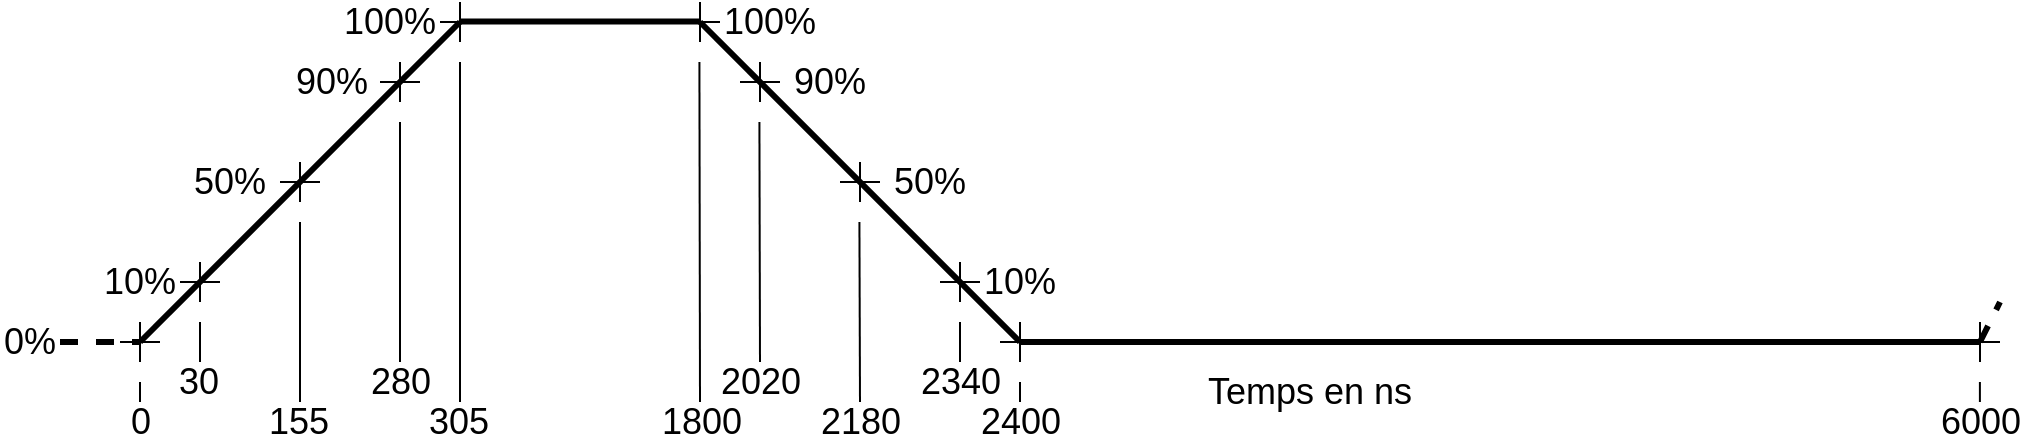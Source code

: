 <mxfile version="28.2.5">
  <diagram name="Page-1" id="7e0a89b8-554c-2b80-1dc8-d5c74ca68de4">
    <mxGraphModel dx="672" dy="817" grid="1" gridSize="10" guides="1" tooltips="1" connect="1" arrows="1" fold="1" page="1" pageScale="1" pageWidth="1100" pageHeight="850" background="none" math="0" shadow="0">
      <root>
        <mxCell id="0" />
        <mxCell id="1" parent="0" />
        <mxCell id="m-6yGSShtTE2XHsjWKcb-70" value="" style="endArrow=none;html=1;rounded=0;exitX=1;exitY=0.5;exitDx=0;exitDy=0;dashed=1;strokeWidth=3;convertToSvg=1;fontSize=18;" parent="1" source="m-6yGSShtTE2XHsjWKcb-61" edge="1">
          <mxGeometry width="50" height="50" relative="1" as="geometry">
            <mxPoint x="340" y="180" as="sourcePoint" />
            <mxPoint x="120" y="200" as="targetPoint" />
          </mxGeometry>
        </mxCell>
        <mxCell id="m-6yGSShtTE2XHsjWKcb-78" value="" style="endArrow=none;html=1;rounded=0;dashed=1;strokeWidth=3;convertToSvg=1;fontSize=18;" parent="1" edge="1">
          <mxGeometry width="50" height="50" relative="1" as="geometry">
            <mxPoint x="1040" y="200" as="sourcePoint" />
            <mxPoint x="1050" y="180" as="targetPoint" />
          </mxGeometry>
        </mxCell>
        <mxCell id="m-6yGSShtTE2XHsjWKcb-74" value="" style="endArrow=none;html=1;rounded=0;strokeWidth=3;convertToSvg=1;fontSize=18;" parent="1" edge="1">
          <mxGeometry width="50" height="50" relative="1" as="geometry">
            <mxPoint x="560" y="200" as="sourcePoint" />
            <mxPoint x="1040" y="200" as="targetPoint" />
          </mxGeometry>
        </mxCell>
        <mxCell id="m-6yGSShtTE2XHsjWKcb-73" value="" style="endArrow=none;html=1;rounded=0;strokeWidth=3;convertToSvg=1;fontSize=18;" parent="1" edge="1">
          <mxGeometry width="50" height="50" relative="1" as="geometry">
            <mxPoint x="560" y="200" as="sourcePoint" />
            <mxPoint x="400" y="40" as="targetPoint" />
          </mxGeometry>
        </mxCell>
        <mxCell id="m-6yGSShtTE2XHsjWKcb-18" value="" style="group;convertToSvg=1;fontSize=18;" parent="1" vertex="1" connectable="0">
          <mxGeometry x="270" y="30" width="20" height="20" as="geometry" />
        </mxCell>
        <mxCell id="m-6yGSShtTE2XHsjWKcb-19" value="" style="endArrow=none;html=1;rounded=0;strokeColor=light-dark(#000000,#0000FF);convertToSvg=1;fontSize=18;" parent="m-6yGSShtTE2XHsjWKcb-18" edge="1">
          <mxGeometry width="50" height="50" relative="1" as="geometry">
            <mxPoint y="10" as="sourcePoint" />
            <mxPoint x="20" y="10" as="targetPoint" />
          </mxGeometry>
        </mxCell>
        <mxCell id="m-6yGSShtTE2XHsjWKcb-20" value="" style="endArrow=none;html=1;rounded=0;strokeColor=light-dark(#000000,#0000FF);convertToSvg=1;fontSize=18;" parent="m-6yGSShtTE2XHsjWKcb-18" edge="1">
          <mxGeometry width="50" height="50" relative="1" as="geometry">
            <mxPoint x="10" y="20" as="sourcePoint" />
            <mxPoint x="10" as="targetPoint" />
          </mxGeometry>
        </mxCell>
        <mxCell id="m-6yGSShtTE2XHsjWKcb-76" value="" style="endArrow=none;html=1;rounded=0;strokeWidth=3;convertToSvg=1;fontSize=18;" parent="m-6yGSShtTE2XHsjWKcb-18" edge="1">
          <mxGeometry width="50" height="50" relative="1" as="geometry">
            <mxPoint x="10" y="9.77" as="sourcePoint" />
            <mxPoint x="130" y="9.77" as="targetPoint" />
          </mxGeometry>
        </mxCell>
        <mxCell id="m-6yGSShtTE2XHsjWKcb-71" value="" style="endArrow=none;html=1;rounded=0;strokeWidth=3;convertToSvg=1;fontSize=18;" parent="1" edge="1">
          <mxGeometry width="50" height="50" relative="1" as="geometry">
            <mxPoint x="120" y="200" as="sourcePoint" />
            <mxPoint x="280" y="40" as="targetPoint" />
          </mxGeometry>
        </mxCell>
        <mxCell id="m-6yGSShtTE2XHsjWKcb-17" value="" style="group;convertToSvg=1;fontSize=18;" parent="1" vertex="1" connectable="0">
          <mxGeometry x="110" y="190" width="20" height="20" as="geometry" />
        </mxCell>
        <mxCell id="m-6yGSShtTE2XHsjWKcb-11" value="" style="endArrow=none;html=1;rounded=0;strokeColor=light-dark(#000000,#0000FF);convertToSvg=1;fontSize=18;" parent="m-6yGSShtTE2XHsjWKcb-17" edge="1">
          <mxGeometry width="50" height="50" relative="1" as="geometry">
            <mxPoint y="10" as="sourcePoint" />
            <mxPoint x="20" y="10" as="targetPoint" />
          </mxGeometry>
        </mxCell>
        <mxCell id="m-6yGSShtTE2XHsjWKcb-12" value="" style="endArrow=none;html=1;rounded=0;strokeColor=light-dark(#000000,#0000FF);convertToSvg=1;fontSize=18;" parent="m-6yGSShtTE2XHsjWKcb-17" edge="1">
          <mxGeometry width="50" height="50" relative="1" as="geometry">
            <mxPoint x="10" y="20" as="sourcePoint" />
            <mxPoint x="10" as="targetPoint" />
          </mxGeometry>
        </mxCell>
        <mxCell id="m-6yGSShtTE2XHsjWKcb-21" value="" style="group;convertToSvg=1;fontSize=18;" parent="1" vertex="1" connectable="0">
          <mxGeometry x="190" y="110" width="20" height="20" as="geometry" />
        </mxCell>
        <mxCell id="m-6yGSShtTE2XHsjWKcb-22" value="" style="endArrow=none;html=1;rounded=0;strokeColor=light-dark(#000000,#0000FF);convertToSvg=1;fontSize=18;" parent="m-6yGSShtTE2XHsjWKcb-21" edge="1">
          <mxGeometry width="50" height="50" relative="1" as="geometry">
            <mxPoint y="10" as="sourcePoint" />
            <mxPoint x="20" y="10" as="targetPoint" />
          </mxGeometry>
        </mxCell>
        <mxCell id="m-6yGSShtTE2XHsjWKcb-23" value="" style="endArrow=none;html=1;rounded=0;strokeColor=light-dark(#000000,#0000FF);convertToSvg=1;fontSize=18;" parent="m-6yGSShtTE2XHsjWKcb-21" edge="1">
          <mxGeometry width="50" height="50" relative="1" as="geometry">
            <mxPoint x="10" y="20" as="sourcePoint" />
            <mxPoint x="10" as="targetPoint" />
          </mxGeometry>
        </mxCell>
        <mxCell id="m-6yGSShtTE2XHsjWKcb-27" value="" style="group;convertToSvg=1;fontSize=18;" parent="1" vertex="1" connectable="0">
          <mxGeometry x="240" y="60" width="20" height="20" as="geometry" />
        </mxCell>
        <mxCell id="m-6yGSShtTE2XHsjWKcb-28" value="" style="endArrow=none;html=1;rounded=0;strokeColor=light-dark(#000000,#0000FF);convertToSvg=1;fontSize=18;" parent="m-6yGSShtTE2XHsjWKcb-27" edge="1">
          <mxGeometry width="50" height="50" relative="1" as="geometry">
            <mxPoint y="10" as="sourcePoint" />
            <mxPoint x="20" y="10" as="targetPoint" />
          </mxGeometry>
        </mxCell>
        <mxCell id="m-6yGSShtTE2XHsjWKcb-29" value="" style="endArrow=none;html=1;rounded=0;strokeColor=light-dark(#000000,#0000FF);convertToSvg=1;fontSize=18;" parent="m-6yGSShtTE2XHsjWKcb-27" edge="1">
          <mxGeometry width="50" height="50" relative="1" as="geometry">
            <mxPoint x="10" y="20" as="sourcePoint" />
            <mxPoint x="10" as="targetPoint" />
          </mxGeometry>
        </mxCell>
        <mxCell id="m-6yGSShtTE2XHsjWKcb-30" value="" style="group;convertToSvg=1;fontSize=18;" parent="1" vertex="1" connectable="0">
          <mxGeometry x="140" y="160" width="20" height="20" as="geometry" />
        </mxCell>
        <mxCell id="m-6yGSShtTE2XHsjWKcb-31" value="" style="endArrow=none;html=1;rounded=0;strokeColor=light-dark(#000000,#0000FF);convertToSvg=1;fontSize=18;" parent="m-6yGSShtTE2XHsjWKcb-30" edge="1">
          <mxGeometry width="50" height="50" relative="1" as="geometry">
            <mxPoint y="10" as="sourcePoint" />
            <mxPoint x="20" y="10" as="targetPoint" />
          </mxGeometry>
        </mxCell>
        <mxCell id="m-6yGSShtTE2XHsjWKcb-32" value="" style="endArrow=none;html=1;rounded=0;strokeColor=light-dark(#000000,#0000FF);convertToSvg=1;fontSize=18;" parent="m-6yGSShtTE2XHsjWKcb-30" edge="1">
          <mxGeometry width="50" height="50" relative="1" as="geometry">
            <mxPoint x="10" y="20" as="sourcePoint" />
            <mxPoint x="10" as="targetPoint" />
          </mxGeometry>
        </mxCell>
        <mxCell id="m-6yGSShtTE2XHsjWKcb-33" value="" style="group;convertToSvg=1;fontSize=18;" parent="1" vertex="1" connectable="0">
          <mxGeometry x="390" y="30" width="20" height="20" as="geometry" />
        </mxCell>
        <mxCell id="m-6yGSShtTE2XHsjWKcb-34" value="" style="endArrow=none;html=1;rounded=0;strokeColor=light-dark(#000000,#0000FF);convertToSvg=1;fontSize=18;" parent="m-6yGSShtTE2XHsjWKcb-33" edge="1">
          <mxGeometry width="50" height="50" relative="1" as="geometry">
            <mxPoint y="10" as="sourcePoint" />
            <mxPoint x="20" y="10" as="targetPoint" />
          </mxGeometry>
        </mxCell>
        <mxCell id="m-6yGSShtTE2XHsjWKcb-35" value="" style="endArrow=none;html=1;rounded=0;strokeColor=light-dark(#000000,#0000FF);convertToSvg=1;fontSize=18;" parent="m-6yGSShtTE2XHsjWKcb-33" edge="1">
          <mxGeometry width="50" height="50" relative="1" as="geometry">
            <mxPoint x="10" y="20" as="sourcePoint" />
            <mxPoint x="10" as="targetPoint" />
          </mxGeometry>
        </mxCell>
        <mxCell id="m-6yGSShtTE2XHsjWKcb-36" value="" style="group;convertToSvg=1;fontSize=18;" parent="1" vertex="1" connectable="0">
          <mxGeometry x="550" y="190" width="20" height="20" as="geometry" />
        </mxCell>
        <mxCell id="m-6yGSShtTE2XHsjWKcb-37" value="" style="endArrow=none;html=1;rounded=0;strokeColor=light-dark(#000000,#0000FF);convertToSvg=1;fontSize=18;" parent="m-6yGSShtTE2XHsjWKcb-36" edge="1">
          <mxGeometry width="50" height="50" relative="1" as="geometry">
            <mxPoint y="10" as="sourcePoint" />
            <mxPoint x="20" y="10" as="targetPoint" />
          </mxGeometry>
        </mxCell>
        <mxCell id="m-6yGSShtTE2XHsjWKcb-38" value="" style="endArrow=none;html=1;rounded=0;strokeColor=light-dark(#000000,#0000FF);convertToSvg=1;fontSize=18;" parent="m-6yGSShtTE2XHsjWKcb-36" edge="1">
          <mxGeometry width="50" height="50" relative="1" as="geometry">
            <mxPoint x="10" y="20" as="sourcePoint" />
            <mxPoint x="10" as="targetPoint" />
          </mxGeometry>
        </mxCell>
        <mxCell id="m-6yGSShtTE2XHsjWKcb-39" value="" style="group;convertToSvg=1;fontSize=18;" parent="1" vertex="1" connectable="0">
          <mxGeometry x="470" y="110" width="20" height="20" as="geometry" />
        </mxCell>
        <mxCell id="m-6yGSShtTE2XHsjWKcb-40" value="" style="endArrow=none;html=1;rounded=0;strokeColor=light-dark(#000000,#0000FF);convertToSvg=1;fontSize=18;" parent="m-6yGSShtTE2XHsjWKcb-39" edge="1">
          <mxGeometry width="50" height="50" relative="1" as="geometry">
            <mxPoint y="10" as="sourcePoint" />
            <mxPoint x="20" y="10" as="targetPoint" />
          </mxGeometry>
        </mxCell>
        <mxCell id="m-6yGSShtTE2XHsjWKcb-41" value="" style="endArrow=none;html=1;rounded=0;strokeColor=light-dark(#000000,#0000FF);convertToSvg=1;fontSize=18;" parent="m-6yGSShtTE2XHsjWKcb-39" edge="1">
          <mxGeometry width="50" height="50" relative="1" as="geometry">
            <mxPoint x="10" y="20" as="sourcePoint" />
            <mxPoint x="10" as="targetPoint" />
          </mxGeometry>
        </mxCell>
        <mxCell id="m-6yGSShtTE2XHsjWKcb-42" value="" style="group;convertToSvg=1;fontSize=18;" parent="1" vertex="1" connectable="0">
          <mxGeometry x="420" y="60" width="20" height="20" as="geometry" />
        </mxCell>
        <mxCell id="m-6yGSShtTE2XHsjWKcb-43" value="" style="endArrow=none;html=1;rounded=0;strokeColor=light-dark(#000000,#0000FF);convertToSvg=1;fontSize=18;" parent="m-6yGSShtTE2XHsjWKcb-42" edge="1">
          <mxGeometry width="50" height="50" relative="1" as="geometry">
            <mxPoint y="10" as="sourcePoint" />
            <mxPoint x="20" y="10" as="targetPoint" />
          </mxGeometry>
        </mxCell>
        <mxCell id="m-6yGSShtTE2XHsjWKcb-44" value="" style="endArrow=none;html=1;rounded=0;strokeColor=light-dark(#000000,#0000FF);convertToSvg=1;fontSize=18;" parent="m-6yGSShtTE2XHsjWKcb-42" edge="1">
          <mxGeometry width="50" height="50" relative="1" as="geometry">
            <mxPoint x="10" y="20" as="sourcePoint" />
            <mxPoint x="10" as="targetPoint" />
          </mxGeometry>
        </mxCell>
        <mxCell id="m-6yGSShtTE2XHsjWKcb-45" value="" style="group;convertToSvg=1;fontSize=18;" parent="1" vertex="1" connectable="0">
          <mxGeometry x="520" y="160" width="20" height="20" as="geometry" />
        </mxCell>
        <mxCell id="m-6yGSShtTE2XHsjWKcb-46" value="" style="endArrow=none;html=1;rounded=0;strokeColor=light-dark(#000000,#0000FF);convertToSvg=1;fontSize=18;" parent="m-6yGSShtTE2XHsjWKcb-45" edge="1">
          <mxGeometry width="50" height="50" relative="1" as="geometry">
            <mxPoint y="10" as="sourcePoint" />
            <mxPoint x="20" y="10" as="targetPoint" />
          </mxGeometry>
        </mxCell>
        <mxCell id="m-6yGSShtTE2XHsjWKcb-47" value="" style="endArrow=none;html=1;rounded=0;strokeColor=light-dark(#000000,#0000FF);convertToSvg=1;fontSize=18;" parent="m-6yGSShtTE2XHsjWKcb-45" edge="1">
          <mxGeometry width="50" height="50" relative="1" as="geometry">
            <mxPoint x="10" y="20" as="sourcePoint" />
            <mxPoint x="10" as="targetPoint" />
          </mxGeometry>
        </mxCell>
        <mxCell id="m-6yGSShtTE2XHsjWKcb-48" value="" style="group;convertToSvg=1;fontSize=18;" parent="1" vertex="1" connectable="0">
          <mxGeometry x="1030" y="190" width="20" height="20" as="geometry" />
        </mxCell>
        <mxCell id="m-6yGSShtTE2XHsjWKcb-49" value="" style="endArrow=none;html=1;rounded=0;strokeColor=light-dark(#000000,#0000FF);convertToSvg=1;fontSize=18;" parent="m-6yGSShtTE2XHsjWKcb-48" edge="1">
          <mxGeometry width="50" height="50" relative="1" as="geometry">
            <mxPoint y="10" as="sourcePoint" />
            <mxPoint x="20" y="10" as="targetPoint" />
          </mxGeometry>
        </mxCell>
        <mxCell id="m-6yGSShtTE2XHsjWKcb-50" value="" style="endArrow=none;html=1;rounded=0;strokeColor=light-dark(#000000,#0000FF);convertToSvg=1;fontSize=18;" parent="m-6yGSShtTE2XHsjWKcb-48" edge="1">
          <mxGeometry width="50" height="50" relative="1" as="geometry">
            <mxPoint x="10" y="20" as="sourcePoint" />
            <mxPoint x="10" as="targetPoint" />
          </mxGeometry>
        </mxCell>
        <mxCell id="m-6yGSShtTE2XHsjWKcb-51" value="10%" style="text;html=1;align=center;verticalAlign=middle;whiteSpace=wrap;rounded=0;convertToSvg=1;fontSize=18;" parent="1" vertex="1">
          <mxGeometry x="105" y="160" width="30" height="20" as="geometry" />
        </mxCell>
        <mxCell id="m-6yGSShtTE2XHsjWKcb-52" value="10%" style="text;html=1;align=center;verticalAlign=middle;whiteSpace=wrap;rounded=0;convertToSvg=1;fontSize=18;" parent="1" vertex="1">
          <mxGeometry x="545" y="160" width="30" height="20" as="geometry" />
        </mxCell>
        <mxCell id="m-6yGSShtTE2XHsjWKcb-53" value="90%" style="text;html=1;align=center;verticalAlign=middle;whiteSpace=wrap;rounded=0;convertToSvg=1;fontSize=18;" parent="1" vertex="1">
          <mxGeometry x="201" y="60" width="30" height="20" as="geometry" />
        </mxCell>
        <mxCell id="m-6yGSShtTE2XHsjWKcb-54" value="50%" style="text;html=1;align=center;verticalAlign=middle;whiteSpace=wrap;rounded=0;convertToSvg=1;fontSize=18;" parent="1" vertex="1">
          <mxGeometry x="150" y="110" width="30" height="20" as="geometry" />
        </mxCell>
        <mxCell id="m-6yGSShtTE2XHsjWKcb-55" value="90%" style="text;html=1;align=center;verticalAlign=middle;whiteSpace=wrap;rounded=0;convertToSvg=1;fontSize=18;" parent="1" vertex="1">
          <mxGeometry x="450" y="60" width="30" height="20" as="geometry" />
        </mxCell>
        <mxCell id="m-6yGSShtTE2XHsjWKcb-57" value="50%" style="text;html=1;align=center;verticalAlign=middle;whiteSpace=wrap;rounded=0;convertToSvg=1;fontSize=18;" parent="1" vertex="1">
          <mxGeometry x="499.5" y="110" width="30" height="20" as="geometry" />
        </mxCell>
        <mxCell id="m-6yGSShtTE2XHsjWKcb-61" value="0%" style="text;html=1;align=center;verticalAlign=middle;whiteSpace=wrap;rounded=0;convertToSvg=1;fontSize=18;" parent="1" vertex="1">
          <mxGeometry x="50" y="190" width="30" height="20" as="geometry" />
        </mxCell>
        <mxCell id="m-6yGSShtTE2XHsjWKcb-62" value="100%" style="text;html=1;align=center;verticalAlign=middle;whiteSpace=wrap;rounded=0;convertToSvg=1;fontSize=18;" parent="1" vertex="1">
          <mxGeometry x="230" y="30" width="30" height="20" as="geometry" />
        </mxCell>
        <mxCell id="m-6yGSShtTE2XHsjWKcb-63" value="100%" style="text;html=1;align=center;verticalAlign=middle;whiteSpace=wrap;rounded=0;convertToSvg=1;fontSize=18;" parent="1" vertex="1">
          <mxGeometry x="420" y="30" width="30" height="20" as="geometry" />
        </mxCell>
        <mxCell id="m-6yGSShtTE2XHsjWKcb-64" value="" style="endArrow=none;html=1;rounded=0;convertToSvg=1;fontSize=18;" parent="1" edge="1">
          <mxGeometry width="50" height="50" relative="1" as="geometry">
            <mxPoint x="120" y="230" as="sourcePoint" />
            <mxPoint x="120" y="220" as="targetPoint" />
          </mxGeometry>
        </mxCell>
        <mxCell id="m-6yGSShtTE2XHsjWKcb-65" value="" style="endArrow=none;html=1;rounded=0;convertToSvg=1;fontSize=18;" parent="1" edge="1">
          <mxGeometry width="50" height="50" relative="1" as="geometry">
            <mxPoint x="560" y="230" as="sourcePoint" />
            <mxPoint x="560" y="220" as="targetPoint" />
          </mxGeometry>
        </mxCell>
        <mxCell id="m-6yGSShtTE2XHsjWKcb-66" value="" style="endArrow=none;html=1;rounded=0;convertToSvg=1;fontSize=18;" parent="1" edge="1">
          <mxGeometry width="50" height="50" relative="1" as="geometry">
            <mxPoint x="1039.95" y="230" as="sourcePoint" />
            <mxPoint x="1039.95" y="220" as="targetPoint" />
          </mxGeometry>
        </mxCell>
        <mxCell id="m-6yGSShtTE2XHsjWKcb-81" value="" style="endArrow=none;html=1;rounded=0;convertToSvg=1;fontSize=18;" parent="1" edge="1">
          <mxGeometry width="50" height="50" relative="1" as="geometry">
            <mxPoint x="150" y="210" as="sourcePoint" />
            <mxPoint x="150" y="190" as="targetPoint" />
          </mxGeometry>
        </mxCell>
        <mxCell id="m-6yGSShtTE2XHsjWKcb-82" value="" style="endArrow=none;html=1;rounded=0;convertToSvg=1;fontSize=18;" parent="1" edge="1">
          <mxGeometry width="50" height="50" relative="1" as="geometry">
            <mxPoint x="200" y="230" as="sourcePoint" />
            <mxPoint x="200" y="140" as="targetPoint" />
          </mxGeometry>
        </mxCell>
        <mxCell id="m-6yGSShtTE2XHsjWKcb-83" value="" style="endArrow=none;html=1;rounded=0;convertToSvg=1;fontSize=18;" parent="1" edge="1">
          <mxGeometry width="50" height="50" relative="1" as="geometry">
            <mxPoint x="250" y="210" as="sourcePoint" />
            <mxPoint x="250" y="90" as="targetPoint" />
          </mxGeometry>
        </mxCell>
        <mxCell id="m-6yGSShtTE2XHsjWKcb-84" value="" style="endArrow=none;html=1;rounded=0;convertToSvg=1;fontSize=18;" parent="1" edge="1">
          <mxGeometry width="50" height="50" relative="1" as="geometry">
            <mxPoint x="280" y="230" as="sourcePoint" />
            <mxPoint x="280" y="60" as="targetPoint" />
          </mxGeometry>
        </mxCell>
        <mxCell id="m-6yGSShtTE2XHsjWKcb-85" value="" style="endArrow=none;html=1;rounded=0;convertToSvg=1;fontSize=18;" parent="1" edge="1">
          <mxGeometry width="50" height="50" relative="1" as="geometry">
            <mxPoint x="400" y="230" as="sourcePoint" />
            <mxPoint x="399.71" y="60" as="targetPoint" />
          </mxGeometry>
        </mxCell>
        <mxCell id="m-6yGSShtTE2XHsjWKcb-88" value="" style="endArrow=none;html=1;rounded=0;convertToSvg=1;fontSize=18;" parent="1" edge="1">
          <mxGeometry width="50" height="50" relative="1" as="geometry">
            <mxPoint x="430" y="210" as="sourcePoint" />
            <mxPoint x="429.71" y="90" as="targetPoint" />
          </mxGeometry>
        </mxCell>
        <mxCell id="m-6yGSShtTE2XHsjWKcb-89" value="" style="endArrow=none;html=1;rounded=0;convertToSvg=1;fontSize=18;" parent="1" edge="1">
          <mxGeometry width="50" height="50" relative="1" as="geometry">
            <mxPoint x="480" y="230" as="sourcePoint" />
            <mxPoint x="479.71" y="140" as="targetPoint" />
          </mxGeometry>
        </mxCell>
        <mxCell id="m-6yGSShtTE2XHsjWKcb-90" value="" style="endArrow=none;html=1;rounded=0;convertToSvg=1;fontSize=18;" parent="1" edge="1">
          <mxGeometry width="50" height="50" relative="1" as="geometry">
            <mxPoint x="530" y="210" as="sourcePoint" />
            <mxPoint x="530" y="190" as="targetPoint" />
          </mxGeometry>
        </mxCell>
        <mxCell id="m-6yGSShtTE2XHsjWKcb-91" value="0" style="text;html=1;align=center;verticalAlign=middle;whiteSpace=wrap;rounded=0;convertToSvg=1;fontSize=18;" parent="1" vertex="1">
          <mxGeometry x="100.5" y="230" width="39" height="20" as="geometry" />
        </mxCell>
        <mxCell id="m-6yGSShtTE2XHsjWKcb-92" value="30" style="text;html=1;align=center;verticalAlign=middle;whiteSpace=wrap;rounded=0;convertToSvg=1;fontSize=18;" parent="1" vertex="1">
          <mxGeometry x="130" y="210" width="39" height="20" as="geometry" />
        </mxCell>
        <mxCell id="m-6yGSShtTE2XHsjWKcb-94" value="155" style="text;html=1;align=center;verticalAlign=middle;whiteSpace=wrap;rounded=0;convertToSvg=1;fontSize=18;" parent="1" vertex="1">
          <mxGeometry x="180" y="230" width="39" height="20" as="geometry" />
        </mxCell>
        <mxCell id="m-6yGSShtTE2XHsjWKcb-95" value="" style="endArrow=none;html=1;rounded=0;convertToSvg=1;fontSize=18;" parent="1" edge="1">
          <mxGeometry width="50" height="50" relative="1" as="geometry">
            <mxPoint x="250" y="210" as="sourcePoint" />
            <mxPoint x="250" y="160" as="targetPoint" />
          </mxGeometry>
        </mxCell>
        <mxCell id="m-6yGSShtTE2XHsjWKcb-96" value="280" style="text;html=1;align=center;verticalAlign=middle;whiteSpace=wrap;rounded=0;convertToSvg=1;fontSize=18;" parent="1" vertex="1">
          <mxGeometry x="231" y="210" width="39" height="20" as="geometry" />
        </mxCell>
        <mxCell id="m-6yGSShtTE2XHsjWKcb-97" value="305" style="text;html=1;align=center;verticalAlign=middle;whiteSpace=wrap;rounded=0;convertToSvg=1;fontSize=18;" parent="1" vertex="1">
          <mxGeometry x="260" y="230" width="39" height="20" as="geometry" />
        </mxCell>
        <mxCell id="m-6yGSShtTE2XHsjWKcb-98" value="1800" style="text;html=1;align=center;verticalAlign=middle;whiteSpace=wrap;rounded=0;rotation=0;convertToSvg=1;fontSize=18;" parent="1" vertex="1">
          <mxGeometry x="380.5" y="230" width="39.5" height="20" as="geometry" />
        </mxCell>
        <mxCell id="m-6yGSShtTE2XHsjWKcb-99" value="2020" style="text;html=1;align=center;verticalAlign=middle;whiteSpace=wrap;rounded=0;convertToSvg=1;fontSize=18;" parent="1" vertex="1">
          <mxGeometry x="410.5" y="210" width="39" height="20" as="geometry" />
        </mxCell>
        <mxCell id="m-6yGSShtTE2XHsjWKcb-100" value="2180" style="text;html=1;align=center;verticalAlign=middle;whiteSpace=wrap;rounded=0;convertToSvg=1;fontSize=18;" parent="1" vertex="1">
          <mxGeometry x="460.5" y="230" width="39" height="20" as="geometry" />
        </mxCell>
        <mxCell id="m-6yGSShtTE2XHsjWKcb-101" value="2340" style="text;html=1;align=center;verticalAlign=middle;whiteSpace=wrap;rounded=0;convertToSvg=1;fontSize=18;" parent="1" vertex="1">
          <mxGeometry x="511" y="210" width="39" height="20" as="geometry" />
        </mxCell>
        <mxCell id="m-6yGSShtTE2XHsjWKcb-102" value="2400" style="text;html=1;align=center;verticalAlign=middle;whiteSpace=wrap;rounded=0;convertToSvg=1;fontSize=18;" parent="1" vertex="1">
          <mxGeometry x="540.5" y="230" width="39" height="20" as="geometry" />
        </mxCell>
        <mxCell id="m-6yGSShtTE2XHsjWKcb-103" value="6000" style="text;html=1;align=center;verticalAlign=middle;whiteSpace=wrap;rounded=0;convertToSvg=1;fontSize=18;" parent="1" vertex="1">
          <mxGeometry x="1020.5" y="230" width="39" height="20" as="geometry" />
        </mxCell>
        <mxCell id="bZl-XKpnZAw_Wh-4H5vK-2" value="Temps en ns" style="text;html=1;align=center;verticalAlign=middle;whiteSpace=wrap;rounded=0;fontSize=18;" parent="1" vertex="1">
          <mxGeometry x="650" y="210" width="110" height="30" as="geometry" />
        </mxCell>
      </root>
    </mxGraphModel>
  </diagram>
</mxfile>
